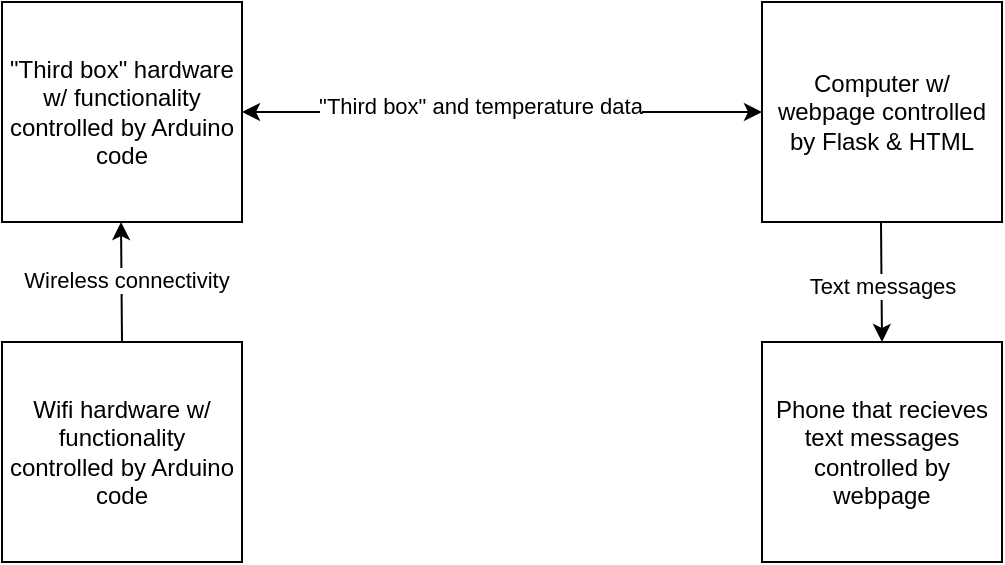 <mxfile version="20.3.6" type="device"><diagram id="wPFutv6eibcnPnkGM2Tm" name="Page-1"><mxGraphModel dx="1186" dy="661" grid="1" gridSize="10" guides="1" tooltips="1" connect="1" arrows="1" fold="1" page="1" pageScale="1" pageWidth="850" pageHeight="1100" math="0" shadow="0"><root><mxCell id="0"/><mxCell id="1" parent="0"/><mxCell id="OQrgCkCwk5JSEekr0Td9-1" value="Computer w/ webpage controlled by Flask &amp;amp; HTML" style="rounded=0;whiteSpace=wrap;html=1;" parent="1" vertex="1"><mxGeometry x="580" y="200" width="120" height="110" as="geometry"/></mxCell><mxCell id="OQrgCkCwk5JSEekr0Td9-2" value="&quot;Third box&quot; hardware w/ functionality controlled by Arduino code" style="rounded=0;whiteSpace=wrap;html=1;" parent="1" vertex="1"><mxGeometry x="200" y="200" width="120" height="110" as="geometry"/></mxCell><mxCell id="OQrgCkCwk5JSEekr0Td9-3" value="Wifi hardware w/ functionality controlled by Arduino code" style="rounded=0;whiteSpace=wrap;html=1;" parent="1" vertex="1"><mxGeometry x="200" y="370" width="120" height="110" as="geometry"/></mxCell><mxCell id="OQrgCkCwk5JSEekr0Td9-4" value="Phone that recieves text messages controlled by webpage" style="rounded=0;whiteSpace=wrap;html=1;" parent="1" vertex="1"><mxGeometry x="580" y="370" width="120" height="110" as="geometry"/></mxCell><mxCell id="OQrgCkCwk5JSEekr0Td9-5" value="" style="endArrow=classic;html=1;rounded=0;" parent="1" edge="1"><mxGeometry width="50" height="50" relative="1" as="geometry"><mxPoint x="639.5" y="310" as="sourcePoint"/><mxPoint x="640" y="370" as="targetPoint"/></mxGeometry></mxCell><mxCell id="OQrgCkCwk5JSEekr0Td9-10" value="Text messages" style="edgeLabel;html=1;align=center;verticalAlign=middle;resizable=0;points=[];" parent="OQrgCkCwk5JSEekr0Td9-5" vertex="1" connectable="0"><mxGeometry x="0.05" relative="1" as="geometry"><mxPoint as="offset"/></mxGeometry></mxCell><mxCell id="OQrgCkCwk5JSEekr0Td9-6" value="" style="endArrow=classic;html=1;rounded=0;exitX=0.5;exitY=0;exitDx=0;exitDy=0;" parent="1" source="OQrgCkCwk5JSEekr0Td9-3" edge="1"><mxGeometry width="50" height="50" relative="1" as="geometry"><mxPoint x="259.5" y="360" as="sourcePoint"/><mxPoint x="259.5" y="310" as="targetPoint"/></mxGeometry></mxCell><mxCell id="OQrgCkCwk5JSEekr0Td9-9" value="Wireless connectivity" style="edgeLabel;html=1;align=center;verticalAlign=middle;resizable=0;points=[];" parent="OQrgCkCwk5JSEekr0Td9-6" vertex="1" connectable="0"><mxGeometry x="0.049" y="-2" relative="1" as="geometry"><mxPoint as="offset"/></mxGeometry></mxCell><mxCell id="OQrgCkCwk5JSEekr0Td9-12" value="" style="endArrow=classic;startArrow=classic;html=1;rounded=0;exitX=1;exitY=0.5;exitDx=0;exitDy=0;entryX=0;entryY=0.5;entryDx=0;entryDy=0;" parent="1" source="OQrgCkCwk5JSEekr0Td9-2" target="OQrgCkCwk5JSEekr0Td9-1" edge="1"><mxGeometry width="50" height="50" relative="1" as="geometry"><mxPoint x="400" y="330" as="sourcePoint"/><mxPoint x="450" y="280" as="targetPoint"/></mxGeometry></mxCell><mxCell id="OQrgCkCwk5JSEekr0Td9-13" value="&quot;Third box&quot; and temperature data" style="edgeLabel;html=1;align=center;verticalAlign=middle;resizable=0;points=[];" parent="OQrgCkCwk5JSEekr0Td9-12" vertex="1" connectable="0"><mxGeometry x="-0.085" y="4" relative="1" as="geometry"><mxPoint y="1" as="offset"/></mxGeometry></mxCell></root></mxGraphModel></diagram></mxfile>